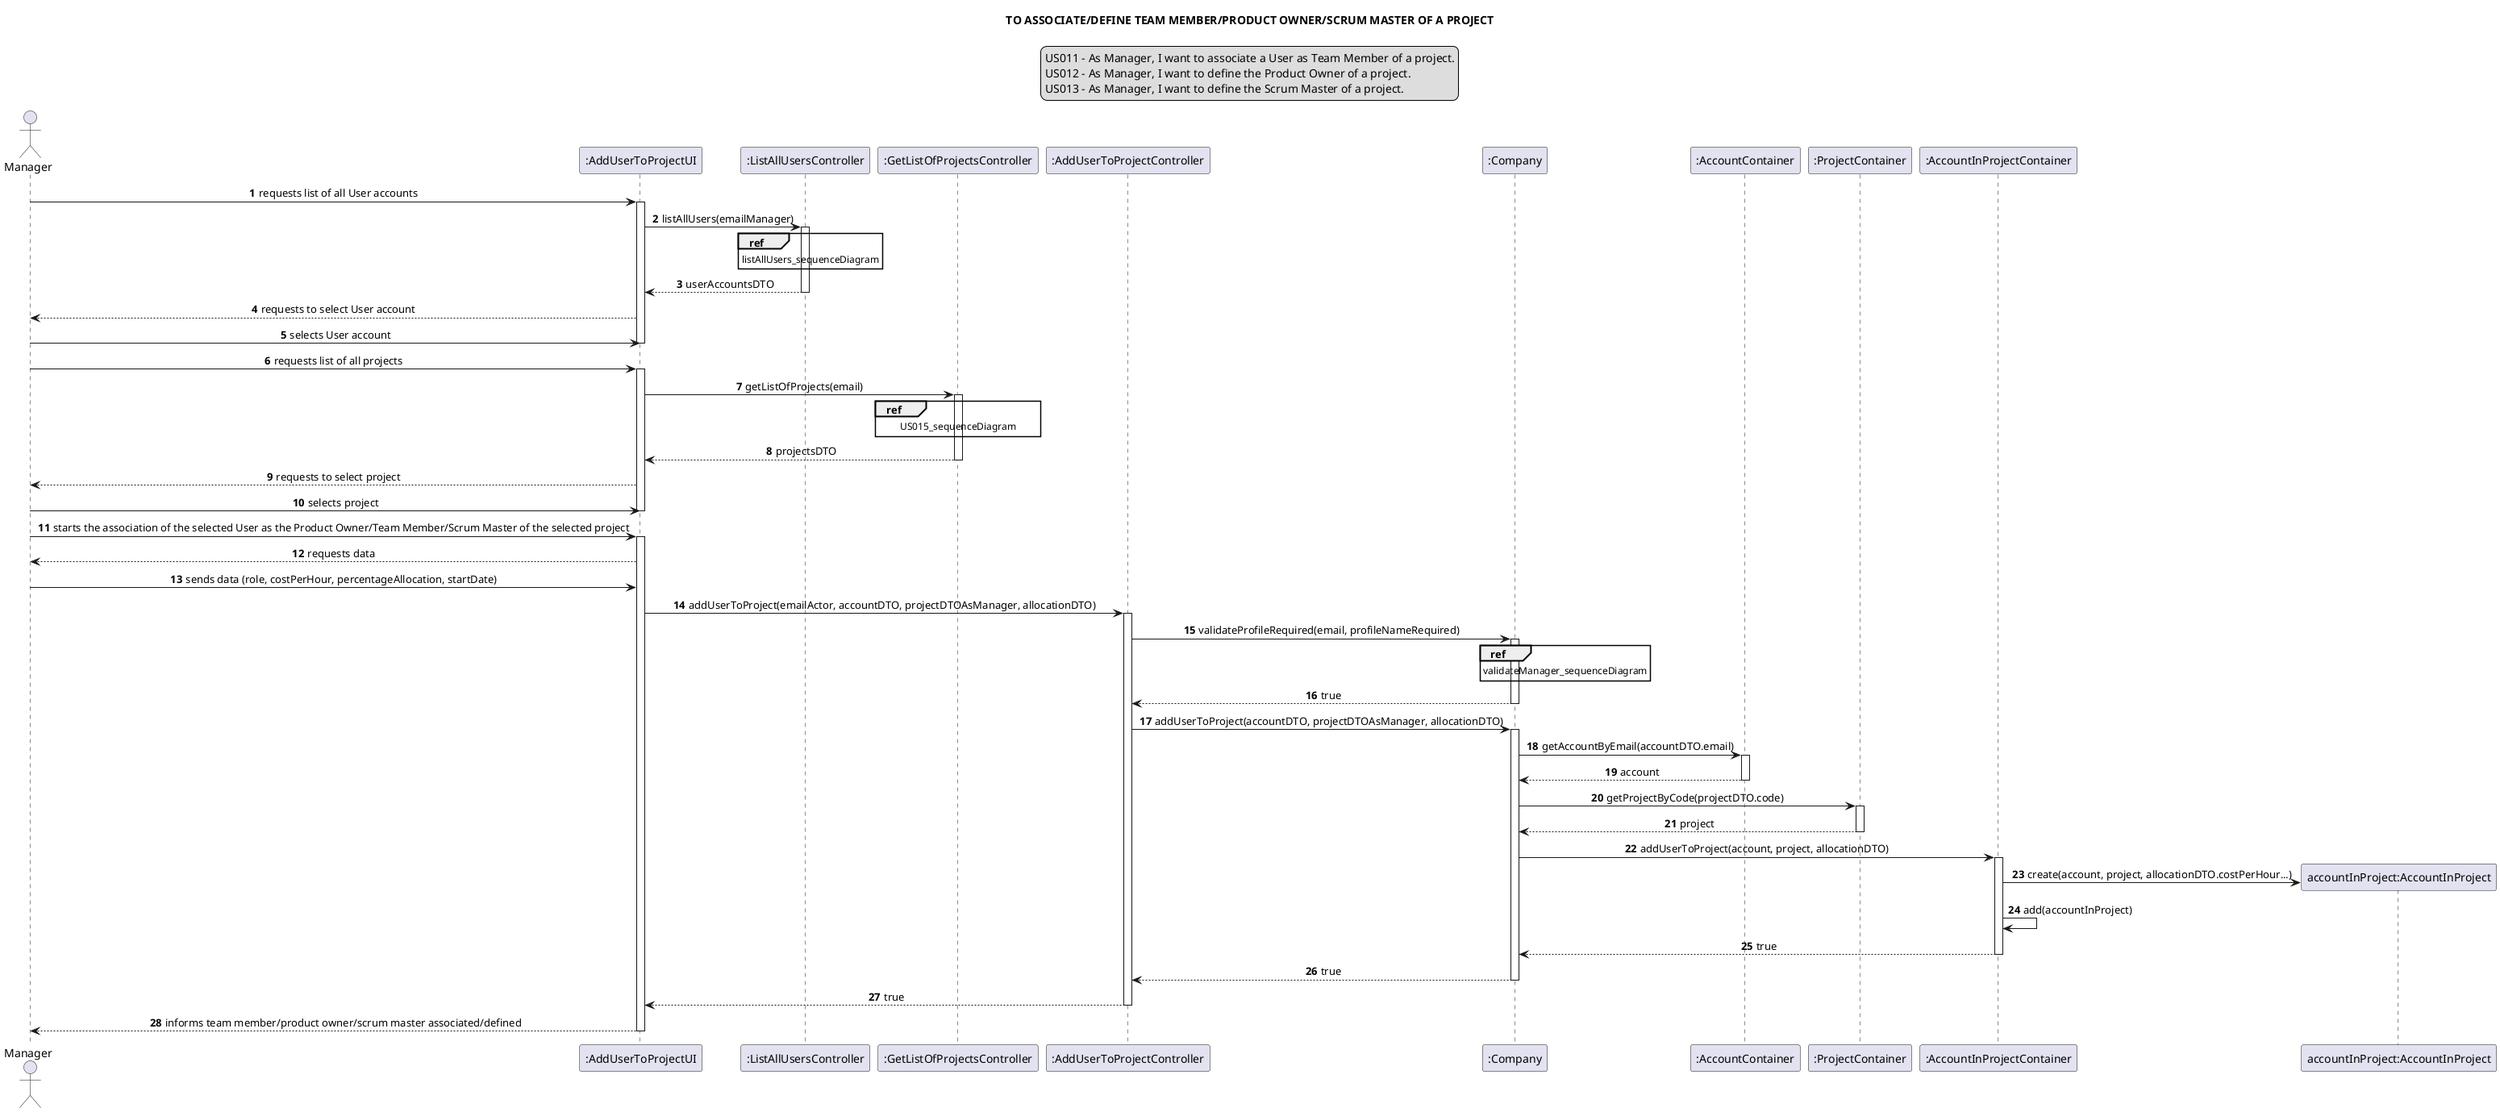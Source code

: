 @startuml
skinparam sequenceMessageAlign center
title TO ASSOCIATE/DEFINE TEAM MEMBER/PRODUCT OWNER/SCRUM MASTER OF A PROJECT
legend top
US011 - As Manager, I want to associate a User as Team Member of a project.
US012 - As Manager, I want to define the Product Owner of a project.
US013 - As Manager, I want to define the Scrum Master of a project.
end legend
autonumber

actor Manager
participant ":AddUserToProjectUI" as ui
participant ":ListAllUsersController" as usersController
participant ":GetListOfProjectsController" as projectsController
participant ":AddUserToProjectController" as controller
participant ":Company" as company
participant ":AccountContainer"
participant ":ProjectContainer"
participant ":AccountInProjectContainer" as accinprojcont
participant "accountInProject:AccountInProject" as accinproj

Manager -> ui: requests list of all User accounts
activate ui
ui -> usersController: listAllUsers(emailManager)
activate usersController
ref over usersController: listAllUsers_sequenceDiagram
usersController --> ui: userAccountsDTO
deactivate usersController
ui --> Manager: requests to select User account
Manager -> ui: selects User account
deactivate ui
Manager -> ui: requests list of all projects
activate ui
ui -> projectsController: getListOfProjects(email)
activate projectsController
ref over projectsController: US015_sequenceDiagram
projectsController --> ui: projectsDTO
deactivate projectsController
ui --> Manager: requests to select project
Manager -> ui: selects project
deactivate ui


Manager -> ui: starts the association of the selected User as the Product Owner/Team Member/Scrum Master of the selected project
activate ui
ui --> Manager: requests data
Manager -> ui: sends data (role, costPerHour, percentageAllocation, startDate)
ui -> controller: addUserToProject(emailActor, accountDTO, projectDTOAsManager, allocationDTO)
activate controller
controller -> company: validateProfileRequired(email, profileNameRequired)
activate company
ref over company: validateManager_sequenceDiagram
company --> controller: true
deactivate company
controller -> company: addUserToProject(accountDTO, projectDTOAsManager, allocationDTO)
activate company
company -> ":AccountContainer": getAccountByEmail(accountDTO.email)
activate ":AccountContainer"
":AccountContainer" --> company: account
deactivate ":AccountContainer"
company -> ":ProjectContainer": getProjectByCode(projectDTO.code)
activate ":ProjectContainer"
":ProjectContainer" --> company: project
deactivate ":ProjectContainer"
company -> accinprojcont: addUserToProject(account, project, allocationDTO)
activate accinprojcont
create accinproj
accinprojcont -> accinproj :create(account, project, allocationDTO.costPerHour...)
accinprojcont -> accinprojcont: add(accountInProject)
accinprojcont --> company: true
deactivate accinprojcont
company --> controller: true
deactivate company
controller --> ui: true
deactivate controller
ui --> Manager: informs team member/product owner/scrum master associated/defined
deactivate ui
@enduml